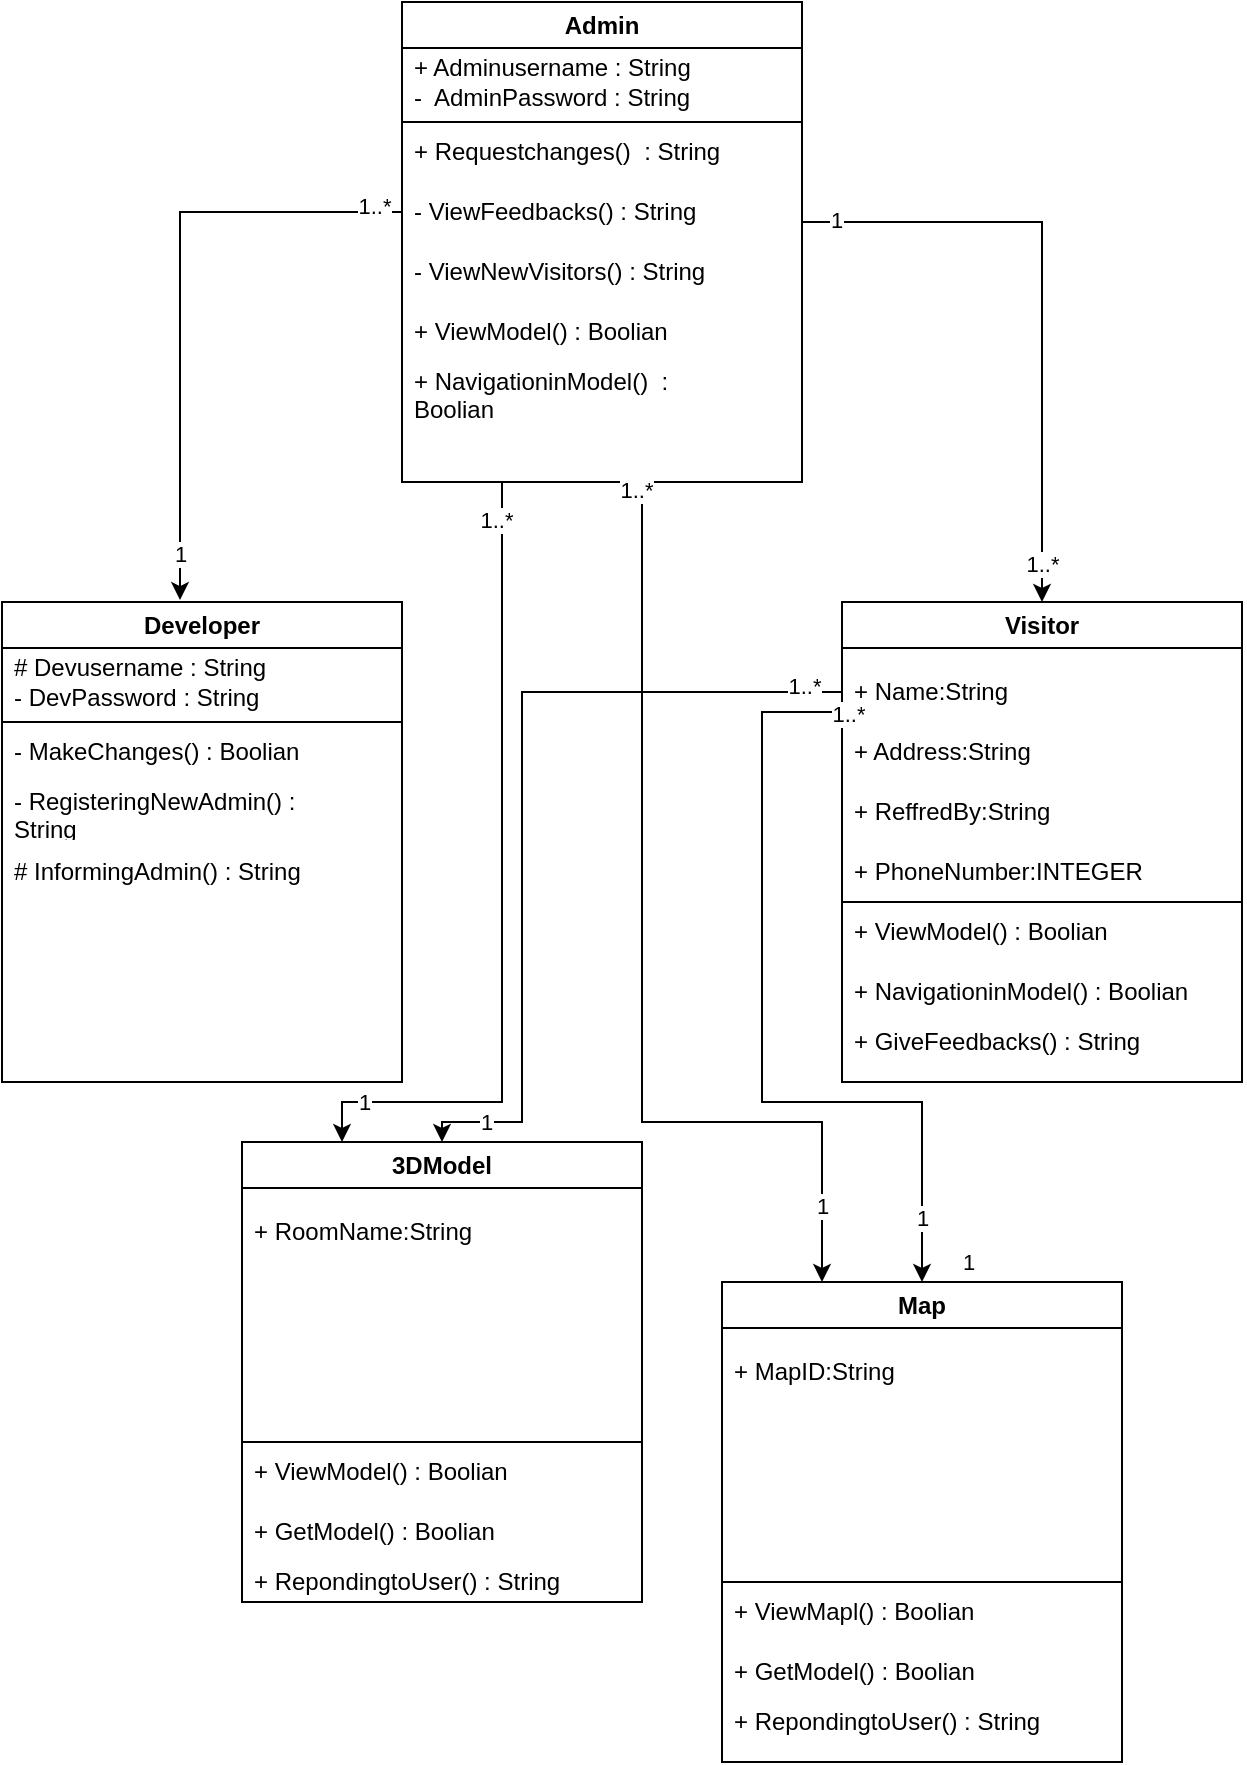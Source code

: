 <mxfile version="20.6.1" type="device"><diagram id="C5RBs43oDa-KdzZeNtuy" name="Page-1"><mxGraphModel dx="1185" dy="714" grid="1" gridSize="10" guides="1" tooltips="1" connect="1" arrows="1" fold="1" page="1" pageScale="1" pageWidth="827" pageHeight="1169" math="0" shadow="0"><root><mxCell id="WIyWlLk6GJQsqaUBKTNV-0"/><mxCell id="WIyWlLk6GJQsqaUBKTNV-1" parent="WIyWlLk6GJQsqaUBKTNV-0"/><mxCell id="IjyyoicBl4eyR_wJ1W-A-47" style="edgeStyle=orthogonalEdgeStyle;rounded=0;orthogonalLoop=1;jettySize=auto;html=1;exitX=1;exitY=0.5;exitDx=0;exitDy=0;entryX=0.5;entryY=0;entryDx=0;entryDy=0;" parent="WIyWlLk6GJQsqaUBKTNV-1" source="IjyyoicBl4eyR_wJ1W-A-19" target="IjyyoicBl4eyR_wJ1W-A-33" edge="1"><mxGeometry relative="1" as="geometry"><Array as="points"><mxPoint x="470" y="160"/><mxPoint x="590" y="160"/></Array></mxGeometry></mxCell><mxCell id="IjyyoicBl4eyR_wJ1W-A-48" value="1" style="edgeLabel;html=1;align=center;verticalAlign=middle;resizable=0;points=[];" parent="IjyyoicBl4eyR_wJ1W-A-47" vertex="1" connectable="0"><mxGeometry x="-0.831" y="1" relative="1" as="geometry"><mxPoint as="offset"/></mxGeometry></mxCell><mxCell id="IjyyoicBl4eyR_wJ1W-A-49" value="1..*" style="edgeLabel;html=1;align=center;verticalAlign=middle;resizable=0;points=[];" parent="IjyyoicBl4eyR_wJ1W-A-47" vertex="1" connectable="0"><mxGeometry x="0.881" relative="1" as="geometry"><mxPoint as="offset"/></mxGeometry></mxCell><mxCell id="IjyyoicBl4eyR_wJ1W-A-19" value="Admin" style="swimlane;whiteSpace=wrap;html=1;" parent="WIyWlLk6GJQsqaUBKTNV-1" vertex="1"><mxGeometry x="270" y="50" width="200" height="240" as="geometry"><mxRectangle x="270" y="50" width="80" height="30" as="alternateBounds"/></mxGeometry></mxCell><mxCell id="IjyyoicBl4eyR_wJ1W-A-20" value="+ Adminusername : String&lt;br&gt;-&amp;nbsp; AdminPassword : String" style="text;strokeColor=none;fillColor=none;align=left;verticalAlign=middle;spacingLeft=4;spacingRight=4;overflow=hidden;points=[[0,0.5],[1,0.5]];portConstraint=eastwest;rotatable=0;whiteSpace=wrap;html=1;" parent="IjyyoicBl4eyR_wJ1W-A-19" vertex="1"><mxGeometry y="20" width="180" height="40" as="geometry"/></mxCell><mxCell id="IjyyoicBl4eyR_wJ1W-A-21" value="+ Requestchanges()&amp;nbsp;&amp;nbsp;: String" style="text;strokeColor=none;fillColor=none;align=left;verticalAlign=middle;spacingLeft=4;spacingRight=4;overflow=hidden;points=[[0,0.5],[1,0.5]];portConstraint=eastwest;rotatable=0;whiteSpace=wrap;html=1;" parent="IjyyoicBl4eyR_wJ1W-A-19" vertex="1"><mxGeometry y="60" width="180" height="30" as="geometry"/></mxCell><mxCell id="IjyyoicBl4eyR_wJ1W-A-22" value="- ViewFeedbacks()&amp;nbsp;: String" style="text;strokeColor=none;fillColor=none;align=left;verticalAlign=middle;spacingLeft=4;spacingRight=4;overflow=hidden;points=[[0,0.5],[1,0.5]];portConstraint=eastwest;rotatable=0;whiteSpace=wrap;html=1;" parent="IjyyoicBl4eyR_wJ1W-A-19" vertex="1"><mxGeometry y="90" width="180" height="30" as="geometry"/></mxCell><mxCell id="IjyyoicBl4eyR_wJ1W-A-23" value="- ViewNewVisitors()&amp;nbsp;: String" style="text;strokeColor=none;fillColor=none;align=left;verticalAlign=middle;spacingLeft=4;spacingRight=4;overflow=hidden;points=[[0,0.5],[1,0.5]];portConstraint=eastwest;rotatable=0;whiteSpace=wrap;html=1;" parent="IjyyoicBl4eyR_wJ1W-A-19" vertex="1"><mxGeometry y="120" width="180" height="30" as="geometry"/></mxCell><mxCell id="IjyyoicBl4eyR_wJ1W-A-24" value="+ ViewModel()&amp;nbsp;: Boolian" style="text;strokeColor=none;fillColor=none;align=left;verticalAlign=middle;spacingLeft=4;spacingRight=4;overflow=hidden;points=[[0,0.5],[1,0.5]];portConstraint=eastwest;rotatable=0;whiteSpace=wrap;html=1;" parent="IjyyoicBl4eyR_wJ1W-A-19" vertex="1"><mxGeometry y="150" width="180" height="30" as="geometry"/></mxCell><mxCell id="IjyyoicBl4eyR_wJ1W-A-25" value="+ NavigationinModel()&amp;nbsp;&amp;nbsp;: Boolian" style="text;strokeColor=none;fillColor=none;align=left;verticalAlign=middle;spacingLeft=4;spacingRight=4;overflow=hidden;points=[[0,0.5],[1,0.5]];portConstraint=eastwest;rotatable=0;whiteSpace=wrap;html=1;" parent="IjyyoicBl4eyR_wJ1W-A-19" vertex="1"><mxGeometry y="180" width="180" height="30" as="geometry"/></mxCell><mxCell id="IjyyoicBl4eyR_wJ1W-A-42" value="" style="endArrow=none;html=1;rounded=0;entryX=1;entryY=0.25;entryDx=0;entryDy=0;" parent="IjyyoicBl4eyR_wJ1W-A-19" edge="1"><mxGeometry width="50" height="50" relative="1" as="geometry"><mxPoint y="60" as="sourcePoint"/><mxPoint x="200" y="60" as="targetPoint"/></mxGeometry></mxCell><mxCell id="IjyyoicBl4eyR_wJ1W-A-26" value="Developer" style="swimlane;whiteSpace=wrap;html=1;startSize=23;" parent="WIyWlLk6GJQsqaUBKTNV-1" vertex="1"><mxGeometry x="70" y="350" width="200" height="240" as="geometry"><mxRectangle x="270" y="50" width="80" height="30" as="alternateBounds"/></mxGeometry></mxCell><mxCell id="IjyyoicBl4eyR_wJ1W-A-27" value="# Devusername : String&lt;br&gt;- DevPassword : String" style="text;strokeColor=none;fillColor=none;align=left;verticalAlign=middle;spacingLeft=4;spacingRight=4;overflow=hidden;points=[[0,0.5],[1,0.5]];portConstraint=eastwest;rotatable=0;whiteSpace=wrap;html=1;" parent="IjyyoicBl4eyR_wJ1W-A-26" vertex="1"><mxGeometry y="20" width="180" height="40" as="geometry"/></mxCell><mxCell id="IjyyoicBl4eyR_wJ1W-A-28" value="- MakeChanges() : Boolian" style="text;strokeColor=none;fillColor=none;align=left;verticalAlign=middle;spacingLeft=4;spacingRight=4;overflow=hidden;points=[[0,0.5],[1,0.5]];portConstraint=eastwest;rotatable=0;whiteSpace=wrap;html=1;" parent="IjyyoicBl4eyR_wJ1W-A-26" vertex="1"><mxGeometry y="60" width="180" height="30" as="geometry"/></mxCell><mxCell id="IjyyoicBl4eyR_wJ1W-A-29" value="- RegisteringNewAdmin() : String" style="text;strokeColor=none;fillColor=none;align=left;verticalAlign=middle;spacingLeft=4;spacingRight=4;overflow=hidden;points=[[0,0.5],[1,0.5]];portConstraint=eastwest;rotatable=0;whiteSpace=wrap;html=1;" parent="IjyyoicBl4eyR_wJ1W-A-26" vertex="1"><mxGeometry y="90" width="180" height="30" as="geometry"/></mxCell><mxCell id="IjyyoicBl4eyR_wJ1W-A-30" value="# InformingAdmin()&amp;nbsp;: String" style="text;strokeColor=none;fillColor=none;align=left;verticalAlign=middle;spacingLeft=4;spacingRight=4;overflow=hidden;points=[[0,0.5],[1,0.5]];portConstraint=eastwest;rotatable=0;whiteSpace=wrap;html=1;" parent="IjyyoicBl4eyR_wJ1W-A-26" vertex="1"><mxGeometry y="120" width="180" height="30" as="geometry"/></mxCell><mxCell id="IjyyoicBl4eyR_wJ1W-A-40" value="" style="endArrow=none;html=1;rounded=0;entryX=1;entryY=0.25;entryDx=0;entryDy=0;" parent="IjyyoicBl4eyR_wJ1W-A-26" target="IjyyoicBl4eyR_wJ1W-A-26" edge="1"><mxGeometry width="50" height="50" relative="1" as="geometry"><mxPoint y="60" as="sourcePoint"/><mxPoint x="90" y="270" as="targetPoint"/></mxGeometry></mxCell><mxCell id="IjyyoicBl4eyR_wJ1W-A-33" value="Visitor" style="swimlane;whiteSpace=wrap;html=1;" parent="WIyWlLk6GJQsqaUBKTNV-1" vertex="1"><mxGeometry x="490" y="350" width="200" height="240" as="geometry"><mxRectangle x="270" y="50" width="80" height="30" as="alternateBounds"/></mxGeometry></mxCell><mxCell id="IjyyoicBl4eyR_wJ1W-A-34" value="+ Name:String" style="text;strokeColor=none;fillColor=none;align=left;verticalAlign=middle;spacingLeft=4;spacingRight=4;overflow=hidden;points=[[0,0.5],[1,0.5]];portConstraint=eastwest;rotatable=0;whiteSpace=wrap;html=1;" parent="IjyyoicBl4eyR_wJ1W-A-33" vertex="1"><mxGeometry y="30" width="180" height="30" as="geometry"/></mxCell><mxCell id="IjyyoicBl4eyR_wJ1W-A-35" value="+ Address:String" style="text;strokeColor=none;fillColor=none;align=left;verticalAlign=middle;spacingLeft=4;spacingRight=4;overflow=hidden;points=[[0,0.5],[1,0.5]];portConstraint=eastwest;rotatable=0;whiteSpace=wrap;html=1;" parent="IjyyoicBl4eyR_wJ1W-A-33" vertex="1"><mxGeometry y="60" width="180" height="30" as="geometry"/></mxCell><mxCell id="IjyyoicBl4eyR_wJ1W-A-36" value="+ ReffredBy:String" style="text;strokeColor=none;fillColor=none;align=left;verticalAlign=middle;spacingLeft=4;spacingRight=4;overflow=hidden;points=[[0,0.5],[1,0.5]];portConstraint=eastwest;rotatable=0;whiteSpace=wrap;html=1;" parent="IjyyoicBl4eyR_wJ1W-A-33" vertex="1"><mxGeometry y="90" width="180" height="30" as="geometry"/></mxCell><mxCell id="IjyyoicBl4eyR_wJ1W-A-37" value="+ PhoneNumber:INTEGER" style="text;strokeColor=none;fillColor=none;align=left;verticalAlign=middle;spacingLeft=4;spacingRight=4;overflow=hidden;points=[[0,0.5],[1,0.5]];portConstraint=eastwest;rotatable=0;whiteSpace=wrap;html=1;" parent="IjyyoicBl4eyR_wJ1W-A-33" vertex="1"><mxGeometry y="120" width="180" height="30" as="geometry"/></mxCell><mxCell id="IjyyoicBl4eyR_wJ1W-A-38" value="+ ViewModel()&amp;nbsp;: Boolian" style="text;strokeColor=none;fillColor=none;align=left;verticalAlign=middle;spacingLeft=4;spacingRight=4;overflow=hidden;points=[[0,0.5],[1,0.5]];portConstraint=eastwest;rotatable=0;whiteSpace=wrap;html=1;" parent="IjyyoicBl4eyR_wJ1W-A-33" vertex="1"><mxGeometry y="150" width="180" height="30" as="geometry"/></mxCell><mxCell id="IjyyoicBl4eyR_wJ1W-A-39" value="+ NavigationinModel()&amp;nbsp;: Boolian" style="text;strokeColor=none;fillColor=none;align=left;verticalAlign=middle;spacingLeft=4;spacingRight=4;overflow=hidden;points=[[0,0.5],[1,0.5]];portConstraint=eastwest;rotatable=0;whiteSpace=wrap;html=1;" parent="IjyyoicBl4eyR_wJ1W-A-33" vertex="1"><mxGeometry y="180" width="180" height="30" as="geometry"/></mxCell><mxCell id="IjyyoicBl4eyR_wJ1W-A-41" value="" style="endArrow=none;html=1;rounded=0;entryX=1;entryY=0.25;entryDx=0;entryDy=0;" parent="IjyyoicBl4eyR_wJ1W-A-33" edge="1"><mxGeometry width="50" height="50" relative="1" as="geometry"><mxPoint y="150" as="sourcePoint"/><mxPoint x="200" y="150" as="targetPoint"/></mxGeometry></mxCell><mxCell id="IjyyoicBl4eyR_wJ1W-A-45" value="+ GiveFeedbacks()&amp;nbsp;: String" style="text;strokeColor=none;fillColor=none;align=left;verticalAlign=middle;spacingLeft=4;spacingRight=4;overflow=hidden;points=[[0,0.5],[1,0.5]];portConstraint=eastwest;rotatable=0;whiteSpace=wrap;html=1;" parent="IjyyoicBl4eyR_wJ1W-A-33" vertex="1"><mxGeometry y="205" width="180" height="30" as="geometry"/></mxCell><mxCell id="IjyyoicBl4eyR_wJ1W-A-43" style="edgeStyle=orthogonalEdgeStyle;rounded=0;orthogonalLoop=1;jettySize=auto;html=1;exitX=0;exitY=0.5;exitDx=0;exitDy=0;entryX=0.445;entryY=-0.004;entryDx=0;entryDy=0;entryPerimeter=0;" parent="WIyWlLk6GJQsqaUBKTNV-1" source="IjyyoicBl4eyR_wJ1W-A-22" target="IjyyoicBl4eyR_wJ1W-A-26" edge="1"><mxGeometry relative="1" as="geometry"/></mxCell><mxCell id="IjyyoicBl4eyR_wJ1W-A-50" value="1..*" style="edgeLabel;html=1;align=center;verticalAlign=middle;resizable=0;points=[];" parent="IjyyoicBl4eyR_wJ1W-A-43" vertex="1" connectable="0"><mxGeometry x="-0.908" y="-3" relative="1" as="geometry"><mxPoint as="offset"/></mxGeometry></mxCell><mxCell id="IjyyoicBl4eyR_wJ1W-A-51" value="1" style="edgeLabel;html=1;align=center;verticalAlign=middle;resizable=0;points=[];" parent="IjyyoicBl4eyR_wJ1W-A-43" vertex="1" connectable="0"><mxGeometry x="0.849" relative="1" as="geometry"><mxPoint as="offset"/></mxGeometry></mxCell><mxCell id="4Nw-DYc-BzS4NWxivKV1-0" value="3DModel" style="swimlane;whiteSpace=wrap;html=1;startSize=23;" vertex="1" parent="WIyWlLk6GJQsqaUBKTNV-1"><mxGeometry x="190" y="620" width="200" height="230" as="geometry"><mxRectangle x="270" y="50" width="80" height="30" as="alternateBounds"/></mxGeometry></mxCell><mxCell id="4Nw-DYc-BzS4NWxivKV1-1" value="+ RoomName:String" style="text;strokeColor=none;fillColor=none;align=left;verticalAlign=middle;spacingLeft=4;spacingRight=4;overflow=hidden;points=[[0,0.5],[1,0.5]];portConstraint=eastwest;rotatable=0;whiteSpace=wrap;html=1;" vertex="1" parent="4Nw-DYc-BzS4NWxivKV1-0"><mxGeometry y="30" width="180" height="30" as="geometry"/></mxCell><mxCell id="4Nw-DYc-BzS4NWxivKV1-5" value="+ ViewModel()&amp;nbsp;: Boolian" style="text;strokeColor=none;fillColor=none;align=left;verticalAlign=middle;spacingLeft=4;spacingRight=4;overflow=hidden;points=[[0,0.5],[1,0.5]];portConstraint=eastwest;rotatable=0;whiteSpace=wrap;html=1;" vertex="1" parent="4Nw-DYc-BzS4NWxivKV1-0"><mxGeometry y="150" width="180" height="30" as="geometry"/></mxCell><mxCell id="4Nw-DYc-BzS4NWxivKV1-6" value="+ GetModel()&amp;nbsp;: Boolian" style="text;strokeColor=none;fillColor=none;align=left;verticalAlign=middle;spacingLeft=4;spacingRight=4;overflow=hidden;points=[[0,0.5],[1,0.5]];portConstraint=eastwest;rotatable=0;whiteSpace=wrap;html=1;" vertex="1" parent="4Nw-DYc-BzS4NWxivKV1-0"><mxGeometry y="180" width="180" height="30" as="geometry"/></mxCell><mxCell id="4Nw-DYc-BzS4NWxivKV1-7" value="" style="endArrow=none;html=1;rounded=0;entryX=1;entryY=0.25;entryDx=0;entryDy=0;" edge="1" parent="4Nw-DYc-BzS4NWxivKV1-0"><mxGeometry width="50" height="50" relative="1" as="geometry"><mxPoint y="150" as="sourcePoint"/><mxPoint x="200" y="150" as="targetPoint"/></mxGeometry></mxCell><mxCell id="4Nw-DYc-BzS4NWxivKV1-8" value="+ RepondingtoUser()&amp;nbsp;: String" style="text;strokeColor=none;fillColor=none;align=left;verticalAlign=middle;spacingLeft=4;spacingRight=4;overflow=hidden;points=[[0,0.5],[1,0.5]];portConstraint=eastwest;rotatable=0;whiteSpace=wrap;html=1;" vertex="1" parent="4Nw-DYc-BzS4NWxivKV1-0"><mxGeometry y="205" width="180" height="30" as="geometry"/></mxCell><mxCell id="4Nw-DYc-BzS4NWxivKV1-9" style="edgeStyle=orthogonalEdgeStyle;rounded=0;orthogonalLoop=1;jettySize=auto;html=1;exitX=0.25;exitY=1;exitDx=0;exitDy=0;entryX=0.25;entryY=0;entryDx=0;entryDy=0;" edge="1" parent="WIyWlLk6GJQsqaUBKTNV-1" source="IjyyoicBl4eyR_wJ1W-A-19" target="4Nw-DYc-BzS4NWxivKV1-0"><mxGeometry relative="1" as="geometry"><mxPoint x="280" y="165" as="sourcePoint"/><mxPoint x="240" y="610" as="targetPoint"/><Array as="points"><mxPoint x="320" y="600"/><mxPoint x="240" y="600"/></Array></mxGeometry></mxCell><mxCell id="4Nw-DYc-BzS4NWxivKV1-10" value="1..*" style="edgeLabel;html=1;align=center;verticalAlign=middle;resizable=0;points=[];" vertex="1" connectable="0" parent="4Nw-DYc-BzS4NWxivKV1-9"><mxGeometry x="-0.908" y="-3" relative="1" as="geometry"><mxPoint as="offset"/></mxGeometry></mxCell><mxCell id="4Nw-DYc-BzS4NWxivKV1-11" value="1" style="edgeLabel;html=1;align=center;verticalAlign=middle;resizable=0;points=[];" vertex="1" connectable="0" parent="4Nw-DYc-BzS4NWxivKV1-9"><mxGeometry x="0.849" relative="1" as="geometry"><mxPoint as="offset"/></mxGeometry></mxCell><mxCell id="4Nw-DYc-BzS4NWxivKV1-12" style="edgeStyle=orthogonalEdgeStyle;rounded=0;orthogonalLoop=1;jettySize=auto;html=1;exitX=0;exitY=0.5;exitDx=0;exitDy=0;entryX=0.5;entryY=0;entryDx=0;entryDy=0;" edge="1" parent="WIyWlLk6GJQsqaUBKTNV-1" source="IjyyoicBl4eyR_wJ1W-A-34" target="4Nw-DYc-BzS4NWxivKV1-0"><mxGeometry relative="1" as="geometry"><mxPoint x="330" y="300" as="sourcePoint"/><mxPoint x="250" y="630" as="targetPoint"/><Array as="points"><mxPoint x="330" y="395"/><mxPoint x="330" y="610"/><mxPoint x="290" y="610"/></Array></mxGeometry></mxCell><mxCell id="4Nw-DYc-BzS4NWxivKV1-13" value="1..*" style="edgeLabel;html=1;align=center;verticalAlign=middle;resizable=0;points=[];" vertex="1" connectable="0" parent="4Nw-DYc-BzS4NWxivKV1-12"><mxGeometry x="-0.908" y="-3" relative="1" as="geometry"><mxPoint as="offset"/></mxGeometry></mxCell><mxCell id="4Nw-DYc-BzS4NWxivKV1-14" value="1" style="edgeLabel;html=1;align=center;verticalAlign=middle;resizable=0;points=[];" vertex="1" connectable="0" parent="4Nw-DYc-BzS4NWxivKV1-12"><mxGeometry x="0.849" relative="1" as="geometry"><mxPoint as="offset"/></mxGeometry></mxCell><mxCell id="4Nw-DYc-BzS4NWxivKV1-15" value="Map" style="swimlane;whiteSpace=wrap;html=1;startSize=23;" vertex="1" parent="WIyWlLk6GJQsqaUBKTNV-1"><mxGeometry x="430" y="690" width="200" height="240" as="geometry"><mxRectangle x="270" y="50" width="80" height="30" as="alternateBounds"/></mxGeometry></mxCell><mxCell id="4Nw-DYc-BzS4NWxivKV1-16" value="+ MapID:String" style="text;strokeColor=none;fillColor=none;align=left;verticalAlign=middle;spacingLeft=4;spacingRight=4;overflow=hidden;points=[[0,0.5],[1,0.5]];portConstraint=eastwest;rotatable=0;whiteSpace=wrap;html=1;" vertex="1" parent="4Nw-DYc-BzS4NWxivKV1-15"><mxGeometry y="30" width="180" height="30" as="geometry"/></mxCell><mxCell id="4Nw-DYc-BzS4NWxivKV1-20" value="+ ViewMapl()&amp;nbsp;: Boolian" style="text;strokeColor=none;fillColor=none;align=left;verticalAlign=middle;spacingLeft=4;spacingRight=4;overflow=hidden;points=[[0,0.5],[1,0.5]];portConstraint=eastwest;rotatable=0;whiteSpace=wrap;html=1;" vertex="1" parent="4Nw-DYc-BzS4NWxivKV1-15"><mxGeometry y="150" width="180" height="30" as="geometry"/></mxCell><mxCell id="4Nw-DYc-BzS4NWxivKV1-21" value="+ GetModel()&amp;nbsp;: Boolian" style="text;strokeColor=none;fillColor=none;align=left;verticalAlign=middle;spacingLeft=4;spacingRight=4;overflow=hidden;points=[[0,0.5],[1,0.5]];portConstraint=eastwest;rotatable=0;whiteSpace=wrap;html=1;" vertex="1" parent="4Nw-DYc-BzS4NWxivKV1-15"><mxGeometry y="180" width="180" height="30" as="geometry"/></mxCell><mxCell id="4Nw-DYc-BzS4NWxivKV1-22" value="" style="endArrow=none;html=1;rounded=0;entryX=1;entryY=0.25;entryDx=0;entryDy=0;" edge="1" parent="4Nw-DYc-BzS4NWxivKV1-15"><mxGeometry width="50" height="50" relative="1" as="geometry"><mxPoint y="150" as="sourcePoint"/><mxPoint x="200" y="150" as="targetPoint"/></mxGeometry></mxCell><mxCell id="4Nw-DYc-BzS4NWxivKV1-23" value="+ RepondingtoUser()&amp;nbsp;: String" style="text;strokeColor=none;fillColor=none;align=left;verticalAlign=middle;spacingLeft=4;spacingRight=4;overflow=hidden;points=[[0,0.5],[1,0.5]];portConstraint=eastwest;rotatable=0;whiteSpace=wrap;html=1;" vertex="1" parent="4Nw-DYc-BzS4NWxivKV1-15"><mxGeometry y="205" width="180" height="30" as="geometry"/></mxCell><mxCell id="4Nw-DYc-BzS4NWxivKV1-24" value="1" style="edgeLabel;html=1;align=center;verticalAlign=middle;resizable=0;points=[];" vertex="1" connectable="0" parent="WIyWlLk6GJQsqaUBKTNV-1"><mxGeometry x="552.5" y="680" as="geometry"/></mxCell><mxCell id="4Nw-DYc-BzS4NWxivKV1-25" style="edgeStyle=orthogonalEdgeStyle;rounded=0;orthogonalLoop=1;jettySize=auto;html=1;exitX=0.5;exitY=1;exitDx=0;exitDy=0;entryX=0.25;entryY=0;entryDx=0;entryDy=0;" edge="1" parent="WIyWlLk6GJQsqaUBKTNV-1" source="IjyyoicBl4eyR_wJ1W-A-19" target="4Nw-DYc-BzS4NWxivKV1-15"><mxGeometry relative="1" as="geometry"><mxPoint x="330" y="300" as="sourcePoint"/><mxPoint x="250" y="630" as="targetPoint"/><Array as="points"><mxPoint x="390" y="290"/><mxPoint x="390" y="610"/><mxPoint x="480" y="610"/></Array></mxGeometry></mxCell><mxCell id="4Nw-DYc-BzS4NWxivKV1-26" value="1..*" style="edgeLabel;html=1;align=center;verticalAlign=middle;resizable=0;points=[];" vertex="1" connectable="0" parent="4Nw-DYc-BzS4NWxivKV1-25"><mxGeometry x="-0.908" y="-3" relative="1" as="geometry"><mxPoint as="offset"/></mxGeometry></mxCell><mxCell id="4Nw-DYc-BzS4NWxivKV1-27" value="1" style="edgeLabel;html=1;align=center;verticalAlign=middle;resizable=0;points=[];" vertex="1" connectable="0" parent="4Nw-DYc-BzS4NWxivKV1-25"><mxGeometry x="0.849" relative="1" as="geometry"><mxPoint as="offset"/></mxGeometry></mxCell><mxCell id="4Nw-DYc-BzS4NWxivKV1-28" style="edgeStyle=orthogonalEdgeStyle;rounded=0;orthogonalLoop=1;jettySize=auto;html=1;exitX=0;exitY=0.5;exitDx=0;exitDy=0;entryX=0.5;entryY=0;entryDx=0;entryDy=0;" edge="1" parent="WIyWlLk6GJQsqaUBKTNV-1" source="IjyyoicBl4eyR_wJ1W-A-35" target="4Nw-DYc-BzS4NWxivKV1-15"><mxGeometry relative="1" as="geometry"><mxPoint x="500" y="405" as="sourcePoint"/><mxPoint x="300" y="630" as="targetPoint"/><Array as="points"><mxPoint x="490" y="405"/><mxPoint x="450" y="405"/><mxPoint x="450" y="600"/><mxPoint x="530" y="600"/></Array></mxGeometry></mxCell><mxCell id="4Nw-DYc-BzS4NWxivKV1-29" value="1..*" style="edgeLabel;html=1;align=center;verticalAlign=middle;resizable=0;points=[];" vertex="1" connectable="0" parent="4Nw-DYc-BzS4NWxivKV1-28"><mxGeometry x="-0.908" y="-3" relative="1" as="geometry"><mxPoint as="offset"/></mxGeometry></mxCell><mxCell id="4Nw-DYc-BzS4NWxivKV1-30" value="1" style="edgeLabel;html=1;align=center;verticalAlign=middle;resizable=0;points=[];" vertex="1" connectable="0" parent="4Nw-DYc-BzS4NWxivKV1-28"><mxGeometry x="0.849" relative="1" as="geometry"><mxPoint as="offset"/></mxGeometry></mxCell></root></mxGraphModel></diagram></mxfile>
